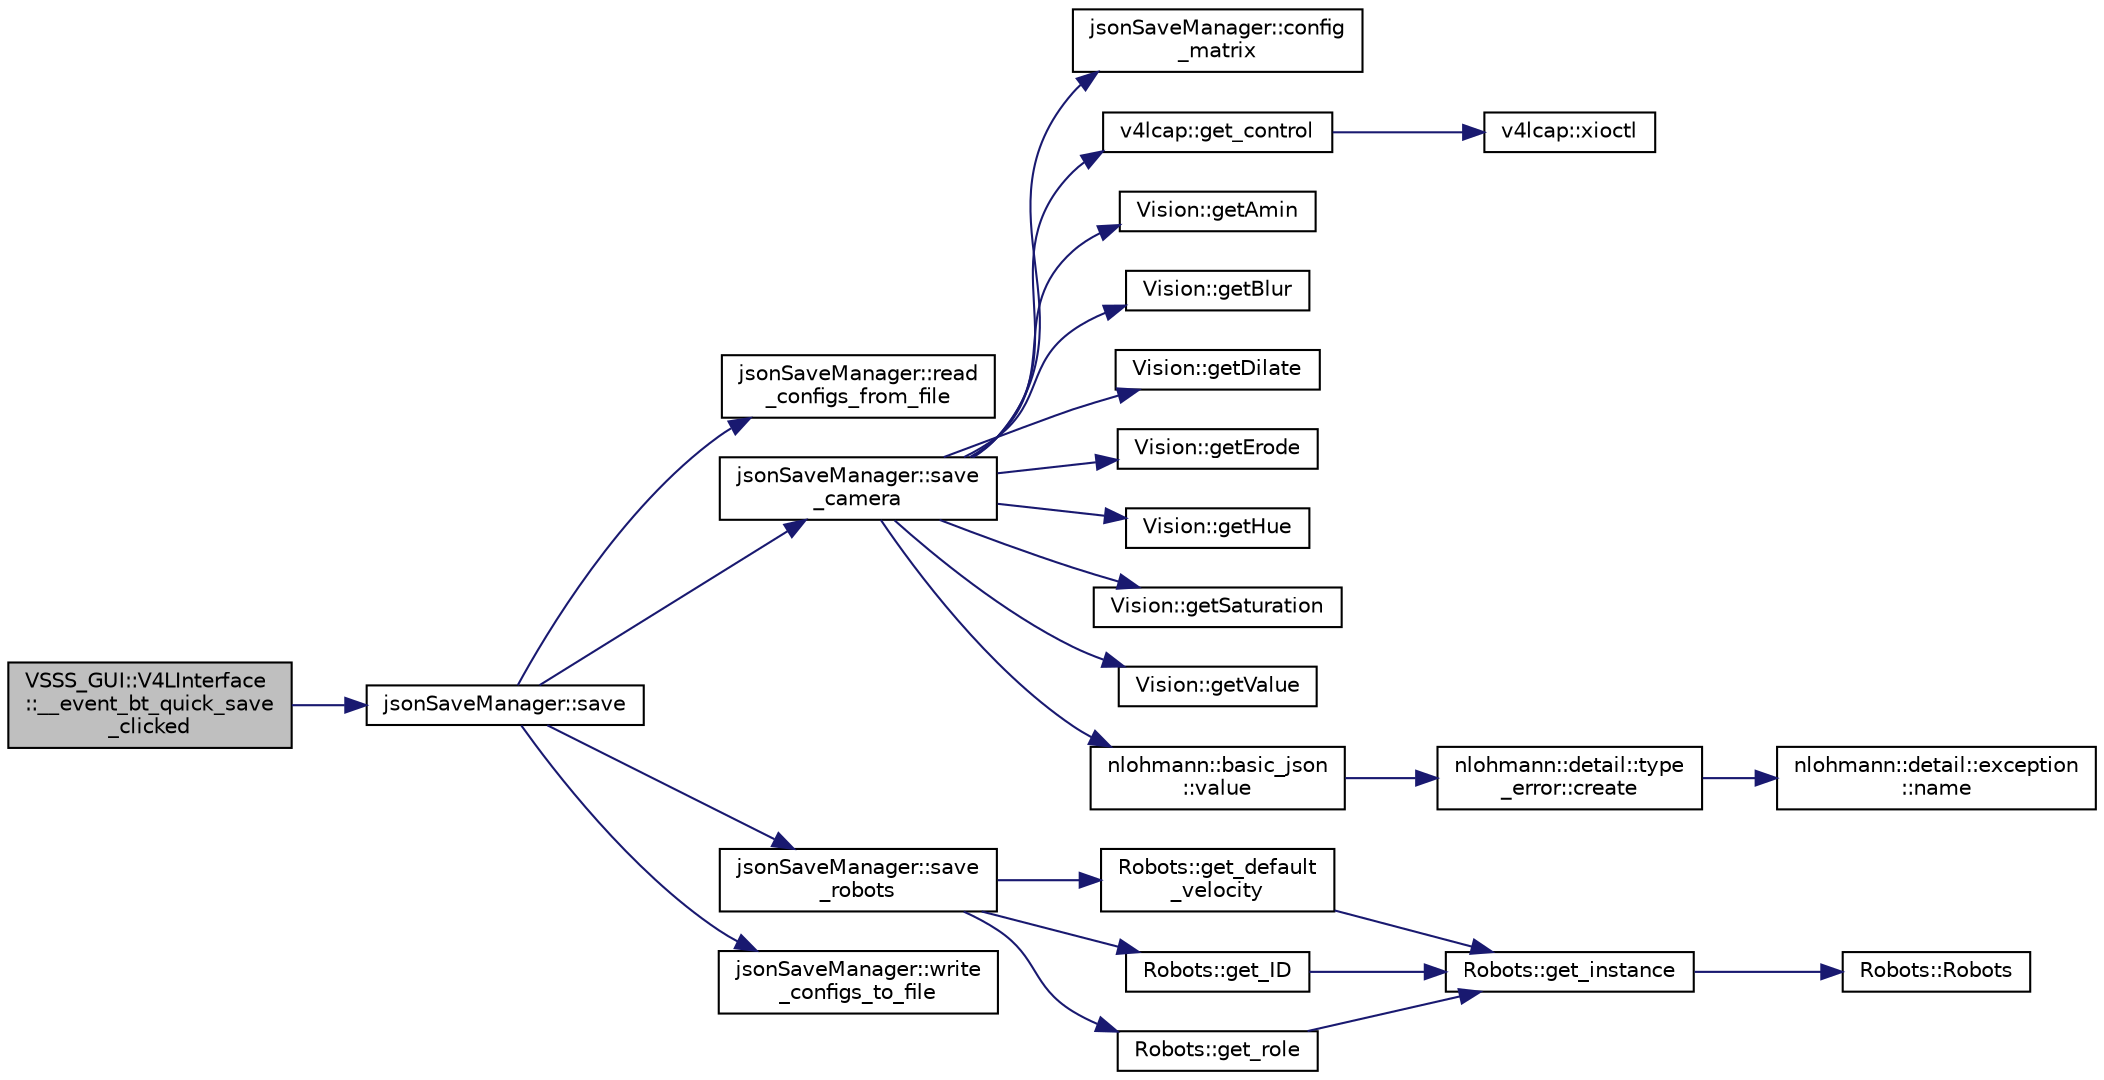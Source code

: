 digraph "VSSS_GUI::V4LInterface::__event_bt_quick_save_clicked"
{
 // INTERACTIVE_SVG=YES
  edge [fontname="Helvetica",fontsize="10",labelfontname="Helvetica",labelfontsize="10"];
  node [fontname="Helvetica",fontsize="10",shape=record];
  rankdir="LR";
  Node249 [label="VSSS_GUI::V4LInterface\l::__event_bt_quick_save\l_clicked",height=0.2,width=0.4,color="black", fillcolor="grey75", style="filled", fontcolor="black"];
  Node249 -> Node250 [color="midnightblue",fontsize="10",style="solid",fontname="Helvetica"];
  Node250 [label="jsonSaveManager::save",height=0.2,width=0.4,color="black", fillcolor="white", style="filled",URL="$classjson_save_manager.html#a3e628f770c39e0111b46dac21d966171",tooltip="Saves all volatile data set in the interface to a given .json file. "];
  Node250 -> Node251 [color="midnightblue",fontsize="10",style="solid",fontname="Helvetica"];
  Node251 [label="jsonSaveManager::read\l_configs_from_file",height=0.2,width=0.4,color="black", fillcolor="white", style="filled",URL="$classjson_save_manager.html#a71683c4903b413a1311e5b10b519ad41",tooltip="Read a given file and place it&#39;s data in our JSON object. "];
  Node250 -> Node252 [color="midnightblue",fontsize="10",style="solid",fontname="Helvetica"];
  Node252 [label="jsonSaveManager::save\l_camera",height=0.2,width=0.4,color="black", fillcolor="white", style="filled",URL="$classjson_save_manager.html#a437ba67544a0115bf0242c85b92018b3",tooltip="Save camera configurations from interface to our JSON object. "];
  Node252 -> Node253 [color="midnightblue",fontsize="10",style="solid",fontname="Helvetica"];
  Node253 [label="jsonSaveManager::config\l_matrix",height=0.2,width=0.4,color="black", fillcolor="white", style="filled",URL="$classjson_save_manager.html#ae135d7cd743cba1f0801e80934fdd824",tooltip="Configures vision&#39;s warp matrix to match it&#39;s defaults. "];
  Node252 -> Node254 [color="midnightblue",fontsize="10",style="solid",fontname="Helvetica"];
  Node254 [label="v4lcap::get_control",height=0.2,width=0.4,color="black", fillcolor="white", style="filled",URL="$classv4lcap.html#affd6d918400a56e165d7a3e4fab8bdae",tooltip="Get the control object. "];
  Node254 -> Node255 [color="midnightblue",fontsize="10",style="solid",fontname="Helvetica"];
  Node255 [label="v4lcap::xioctl",height=0.2,width=0.4,color="black", fillcolor="white", style="filled",URL="$classv4lcap.html#ab5aaa5a8c0df17f5ca57e0b5170232cb"];
  Node252 -> Node256 [color="midnightblue",fontsize="10",style="solid",fontname="Helvetica"];
  Node256 [label="Vision::getAmin",height=0.2,width=0.4,color="black", fillcolor="white", style="filled",URL="$class_vision.html#a563041d47d11e0912227c3ce87dcc22e"];
  Node252 -> Node257 [color="midnightblue",fontsize="10",style="solid",fontname="Helvetica"];
  Node257 [label="Vision::getBlur",height=0.2,width=0.4,color="black", fillcolor="white", style="filled",URL="$class_vision.html#ad15cc7e3c696c7f52e30e7974337c74f"];
  Node252 -> Node258 [color="midnightblue",fontsize="10",style="solid",fontname="Helvetica"];
  Node258 [label="Vision::getDilate",height=0.2,width=0.4,color="black", fillcolor="white", style="filled",URL="$class_vision.html#a0d07157e3d9bb577940f03365c8f57e8"];
  Node252 -> Node259 [color="midnightblue",fontsize="10",style="solid",fontname="Helvetica"];
  Node259 [label="Vision::getErode",height=0.2,width=0.4,color="black", fillcolor="white", style="filled",URL="$class_vision.html#a6cc4617b0af832b4cb94e00cc845c317"];
  Node252 -> Node260 [color="midnightblue",fontsize="10",style="solid",fontname="Helvetica"];
  Node260 [label="Vision::getHue",height=0.2,width=0.4,color="black", fillcolor="white", style="filled",URL="$class_vision.html#adc6eb838fa27551430516e80a547a6bd"];
  Node252 -> Node261 [color="midnightblue",fontsize="10",style="solid",fontname="Helvetica"];
  Node261 [label="Vision::getSaturation",height=0.2,width=0.4,color="black", fillcolor="white", style="filled",URL="$class_vision.html#a023ff4cc4ee3a88125fd2a3c60d1b529"];
  Node252 -> Node262 [color="midnightblue",fontsize="10",style="solid",fontname="Helvetica"];
  Node262 [label="Vision::getValue",height=0.2,width=0.4,color="black", fillcolor="white", style="filled",URL="$class_vision.html#a04d1bcce0fd15a5d66752723f21c0dea"];
  Node252 -> Node263 [color="midnightblue",fontsize="10",style="solid",fontname="Helvetica"];
  Node263 [label="nlohmann::basic_json\l::value",height=0.2,width=0.4,color="black", fillcolor="white", style="filled",URL="$classnlohmann_1_1basic__json.html#adcf8ca5079f5db993820bf50036bf45d",tooltip="access specified object element with default value "];
  Node263 -> Node264 [color="midnightblue",fontsize="10",style="solid",fontname="Helvetica"];
  Node264 [label="nlohmann::detail::type\l_error::create",height=0.2,width=0.4,color="black", fillcolor="white", style="filled",URL="$classnlohmann_1_1detail_1_1type__error.html#aecc083aea4b698c33d042670ba50c10f"];
  Node264 -> Node265 [color="midnightblue",fontsize="10",style="solid",fontname="Helvetica"];
  Node265 [label="nlohmann::detail::exception\l::name",height=0.2,width=0.4,color="black", fillcolor="white", style="filled",URL="$classnlohmann_1_1detail_1_1exception.html#abf41a7e9178356314082284e6cfea278"];
  Node250 -> Node266 [color="midnightblue",fontsize="10",style="solid",fontname="Helvetica"];
  Node266 [label="jsonSaveManager::save\l_robots",height=0.2,width=0.4,color="black", fillcolor="white", style="filled",URL="$classjson_save_manager.html#ad5acf46f5a0620389055c16c3faa2519",tooltip="Save robot configurations from interface to our JSON object. "];
  Node266 -> Node267 [color="midnightblue",fontsize="10",style="solid",fontname="Helvetica"];
  Node267 [label="Robots::get_default\l_velocity",height=0.2,width=0.4,color="black", fillcolor="white", style="filled",URL="$class_robots.html#a3b226dd339a3b7a41c120f7d6a1bc515"];
  Node267 -> Node268 [color="midnightblue",fontsize="10",style="solid",fontname="Helvetica"];
  Node268 [label="Robots::get_instance",height=0.2,width=0.4,color="black", fillcolor="white", style="filled",URL="$class_robots.html#a589bce74db5f34af384952d48435168f"];
  Node268 -> Node269 [color="midnightblue",fontsize="10",style="solid",fontname="Helvetica"];
  Node269 [label="Robots::Robots",height=0.2,width=0.4,color="black", fillcolor="white", style="filled",URL="$class_robots.html#aa2745a48ebd3e52b9a3020f6afbcb25d",tooltip="Initializes our arrays. "];
  Node266 -> Node270 [color="midnightblue",fontsize="10",style="solid",fontname="Helvetica"];
  Node270 [label="Robots::get_ID",height=0.2,width=0.4,color="black", fillcolor="white", style="filled",URL="$class_robots.html#a306bb88b37b41cff35018d51d8228d65"];
  Node270 -> Node268 [color="midnightblue",fontsize="10",style="solid",fontname="Helvetica"];
  Node266 -> Node271 [color="midnightblue",fontsize="10",style="solid",fontname="Helvetica"];
  Node271 [label="Robots::get_role",height=0.2,width=0.4,color="black", fillcolor="white", style="filled",URL="$class_robots.html#ac5cdd16502bd325581fb2d732169a326"];
  Node271 -> Node268 [color="midnightblue",fontsize="10",style="solid",fontname="Helvetica"];
  Node250 -> Node272 [color="midnightblue",fontsize="10",style="solid",fontname="Helvetica"];
  Node272 [label="jsonSaveManager::write\l_configs_to_file",height=0.2,width=0.4,color="black", fillcolor="white", style="filled",URL="$classjson_save_manager.html#a2be17d434d72a0afeb2d9a2f96b043bf",tooltip="Actually writes our JSON object in the given file. "];
}
